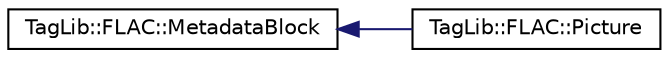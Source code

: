 digraph "Graphical Class Hierarchy"
{
  edge [fontname="Helvetica",fontsize="10",labelfontname="Helvetica",labelfontsize="10"];
  node [fontname="Helvetica",fontsize="10",shape=record];
  rankdir="LR";
  Node1 [label="TagLib::FLAC::MetadataBlock",height=0.2,width=0.4,color="black", fillcolor="white", style="filled",URL="$class_tag_lib_1_1_f_l_a_c_1_1_metadata_block.html"];
  Node1 -> Node2 [dir="back",color="midnightblue",fontsize="10",style="solid",fontname="Helvetica"];
  Node2 [label="TagLib::FLAC::Picture",height=0.2,width=0.4,color="black", fillcolor="white", style="filled",URL="$class_tag_lib_1_1_f_l_a_c_1_1_picture.html"];
}

